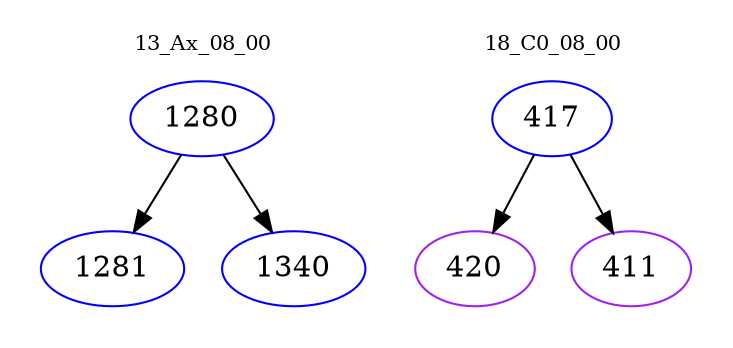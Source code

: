 digraph{
subgraph cluster_0 {
color = white
label = "13_Ax_08_00";
fontsize=10;
T0_1280 [label="1280", color="blue"]
T0_1280 -> T0_1281 [color="black"]
T0_1281 [label="1281", color="blue"]
T0_1280 -> T0_1340 [color="black"]
T0_1340 [label="1340", color="blue"]
}
subgraph cluster_1 {
color = white
label = "18_C0_08_00";
fontsize=10;
T1_417 [label="417", color="blue"]
T1_417 -> T1_420 [color="black"]
T1_420 [label="420", color="purple"]
T1_417 -> T1_411 [color="black"]
T1_411 [label="411", color="purple"]
}
}
